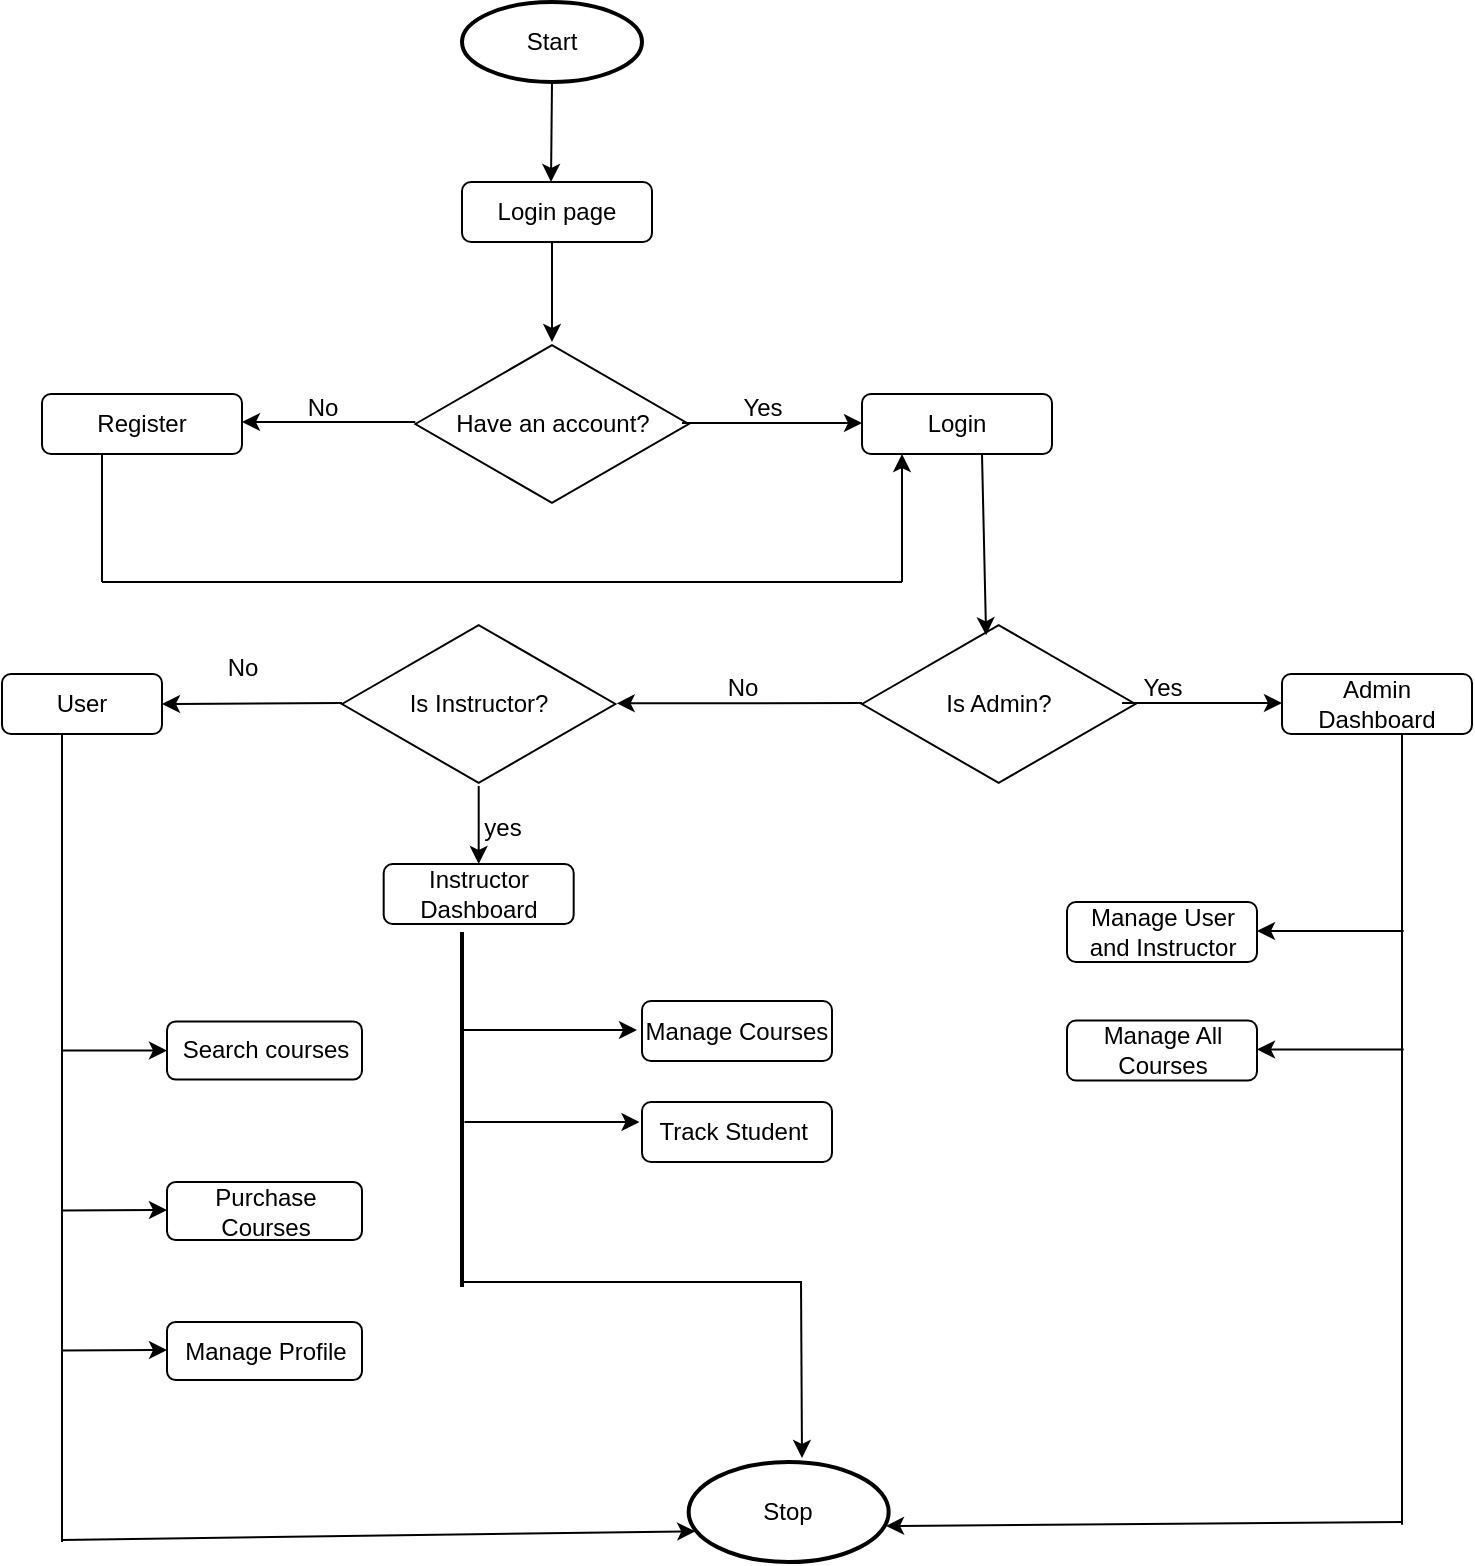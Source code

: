 <mxfile version="26.1.0">
  <diagram name="Page-1" id="zgjJQIXZQNN-yMdNNROe">
    <mxGraphModel dx="794" dy="454" grid="1" gridSize="10" guides="1" tooltips="1" connect="1" arrows="1" fold="1" page="1" pageScale="1" pageWidth="1100" pageHeight="850" math="0" shadow="0">
      <root>
        <mxCell id="0" />
        <mxCell id="1" parent="0" />
        <mxCell id="J3S1IeGs4ny68dF_lAir-1" value="Start" style="strokeWidth=2;html=1;shape=mxgraph.flowchart.start_1;whiteSpace=wrap;" vertex="1" parent="1">
          <mxGeometry x="460" y="80" width="90" height="40" as="geometry" />
        </mxCell>
        <mxCell id="J3S1IeGs4ny68dF_lAir-2" value="Login page" style="rounded=1;whiteSpace=wrap;html=1;" vertex="1" parent="1">
          <mxGeometry x="460" y="170" width="95" height="30" as="geometry" />
        </mxCell>
        <mxCell id="J3S1IeGs4ny68dF_lAir-5" value="Have an account?" style="html=1;whiteSpace=wrap;aspect=fixed;shape=isoRectangle;" vertex="1" parent="1">
          <mxGeometry x="436.66" y="250" width="136.67" height="82" as="geometry" />
        </mxCell>
        <mxCell id="J3S1IeGs4ny68dF_lAir-11" value="" style="endArrow=classic;html=1;rounded=0;" edge="1" parent="1">
          <mxGeometry width="50" height="50" relative="1" as="geometry">
            <mxPoint x="505" y="120" as="sourcePoint" />
            <mxPoint x="504.5" y="170" as="targetPoint" />
          </mxGeometry>
        </mxCell>
        <mxCell id="J3S1IeGs4ny68dF_lAir-15" value="" style="endArrow=classic;html=1;rounded=0;" edge="1" parent="1">
          <mxGeometry width="50" height="50" relative="1" as="geometry">
            <mxPoint x="436.66" y="290" as="sourcePoint" />
            <mxPoint x="350" y="290" as="targetPoint" />
          </mxGeometry>
        </mxCell>
        <mxCell id="J3S1IeGs4ny68dF_lAir-16" value="" style="endArrow=classic;html=1;rounded=0;" edge="1" parent="1">
          <mxGeometry width="50" height="50" relative="1" as="geometry">
            <mxPoint x="505" y="200" as="sourcePoint" />
            <mxPoint x="505" y="250" as="targetPoint" />
          </mxGeometry>
        </mxCell>
        <mxCell id="J3S1IeGs4ny68dF_lAir-18" value="No" style="text;html=1;align=center;verticalAlign=middle;resizable=0;points=[];autosize=1;strokeColor=none;fillColor=none;" vertex="1" parent="1">
          <mxGeometry x="370" y="268" width="40" height="30" as="geometry" />
        </mxCell>
        <mxCell id="J3S1IeGs4ny68dF_lAir-19" value="" style="endArrow=classic;html=1;rounded=0;" edge="1" parent="1">
          <mxGeometry width="50" height="50" relative="1" as="geometry">
            <mxPoint x="570" y="290.5" as="sourcePoint" />
            <mxPoint x="660" y="290.5" as="targetPoint" />
          </mxGeometry>
        </mxCell>
        <mxCell id="J3S1IeGs4ny68dF_lAir-20" value="Yes" style="text;html=1;align=center;verticalAlign=middle;resizable=0;points=[];autosize=1;strokeColor=none;fillColor=none;" vertex="1" parent="1">
          <mxGeometry x="590" y="268" width="40" height="30" as="geometry" />
        </mxCell>
        <mxCell id="J3S1IeGs4ny68dF_lAir-23" value="" style="endArrow=none;html=1;rounded=0;" edge="1" parent="1">
          <mxGeometry width="50" height="50" relative="1" as="geometry">
            <mxPoint x="280" y="306" as="sourcePoint" />
            <mxPoint x="280" y="370" as="targetPoint" />
          </mxGeometry>
        </mxCell>
        <mxCell id="J3S1IeGs4ny68dF_lAir-24" value="" style="endArrow=none;html=1;rounded=0;" edge="1" parent="1">
          <mxGeometry width="50" height="50" relative="1" as="geometry">
            <mxPoint x="680" y="370" as="sourcePoint" />
            <mxPoint x="280" y="370" as="targetPoint" />
          </mxGeometry>
        </mxCell>
        <mxCell id="J3S1IeGs4ny68dF_lAir-25" value="" style="endArrow=classic;html=1;rounded=0;" edge="1" parent="1">
          <mxGeometry width="50" height="50" relative="1" as="geometry">
            <mxPoint x="680" y="370" as="sourcePoint" />
            <mxPoint x="680" y="306" as="targetPoint" />
          </mxGeometry>
        </mxCell>
        <mxCell id="J3S1IeGs4ny68dF_lAir-26" value="Is Admin?" style="html=1;whiteSpace=wrap;aspect=fixed;shape=isoRectangle;" vertex="1" parent="1">
          <mxGeometry x="660" y="390" width="136.67" height="82" as="geometry" />
        </mxCell>
        <mxCell id="J3S1IeGs4ny68dF_lAir-29" value="" style="endArrow=classic;html=1;rounded=0;entryX=0.454;entryY=0.081;entryDx=0;entryDy=0;entryPerimeter=0;" edge="1" parent="1" target="J3S1IeGs4ny68dF_lAir-26">
          <mxGeometry width="50" height="50" relative="1" as="geometry">
            <mxPoint x="720.0" y="306" as="sourcePoint" />
            <mxPoint x="720" y="390" as="targetPoint" />
          </mxGeometry>
        </mxCell>
        <mxCell id="J3S1IeGs4ny68dF_lAir-32" value="" style="endArrow=classic;html=1;rounded=0;" edge="1" parent="1">
          <mxGeometry width="50" height="50" relative="1" as="geometry">
            <mxPoint x="790" y="430.5" as="sourcePoint" />
            <mxPoint x="870" y="430.5" as="targetPoint" />
          </mxGeometry>
        </mxCell>
        <mxCell id="J3S1IeGs4ny68dF_lAir-36" value="Login" style="rounded=1;whiteSpace=wrap;html=1;" vertex="1" parent="1">
          <mxGeometry x="660" y="276" width="95" height="30" as="geometry" />
        </mxCell>
        <mxCell id="J3S1IeGs4ny68dF_lAir-37" value="Register" style="rounded=1;whiteSpace=wrap;html=1;" vertex="1" parent="1">
          <mxGeometry x="250" y="276" width="100" height="30" as="geometry" />
        </mxCell>
        <mxCell id="J3S1IeGs4ny68dF_lAir-40" value="Admin Dashboard" style="rounded=1;whiteSpace=wrap;html=1;" vertex="1" parent="1">
          <mxGeometry x="870" y="416" width="95" height="30" as="geometry" />
        </mxCell>
        <mxCell id="J3S1IeGs4ny68dF_lAir-41" value="Search courses" style="whiteSpace=wrap;html=1;rounded=1;" vertex="1" parent="1">
          <mxGeometry x="312.5" y="589.75" width="97.5" height="29" as="geometry" />
        </mxCell>
        <mxCell id="J3S1IeGs4ny68dF_lAir-44" value="Purchase Courses" style="whiteSpace=wrap;html=1;rounded=1;" vertex="1" parent="1">
          <mxGeometry x="312.5" y="670" width="97.5" height="29" as="geometry" />
        </mxCell>
        <mxCell id="J3S1IeGs4ny68dF_lAir-45" value="Manage Profile" style="whiteSpace=wrap;html=1;rounded=1;" vertex="1" parent="1">
          <mxGeometry x="312.5" y="740" width="97.5" height="29" as="geometry" />
        </mxCell>
        <mxCell id="J3S1IeGs4ny68dF_lAir-60" style="edgeStyle=orthogonalEdgeStyle;rounded=0;orthogonalLoop=1;jettySize=auto;html=1;entryX=0.5;entryY=0;entryDx=0;entryDy=0;" edge="1" parent="1" source="J3S1IeGs4ny68dF_lAir-48" target="J3S1IeGs4ny68dF_lAir-53">
          <mxGeometry relative="1" as="geometry" />
        </mxCell>
        <mxCell id="J3S1IeGs4ny68dF_lAir-48" value="Is Instructor?" style="html=1;whiteSpace=wrap;aspect=fixed;shape=isoRectangle;" vertex="1" parent="1">
          <mxGeometry x="400" y="390" width="136.67" height="82" as="geometry" />
        </mxCell>
        <mxCell id="J3S1IeGs4ny68dF_lAir-50" value="" style="endArrow=classic;html=1;rounded=0;entryX=1.005;entryY=0.496;entryDx=0;entryDy=0;entryPerimeter=0;" edge="1" parent="1" target="J3S1IeGs4ny68dF_lAir-48">
          <mxGeometry width="50" height="50" relative="1" as="geometry">
            <mxPoint x="660.0" y="430.5" as="sourcePoint" />
            <mxPoint x="540" y="431" as="targetPoint" />
          </mxGeometry>
        </mxCell>
        <mxCell id="J3S1IeGs4ny68dF_lAir-51" value="No" style="text;html=1;align=center;verticalAlign=middle;resizable=0;points=[];autosize=1;strokeColor=none;fillColor=none;" vertex="1" parent="1">
          <mxGeometry x="580" y="408" width="40" height="30" as="geometry" />
        </mxCell>
        <mxCell id="J3S1IeGs4ny68dF_lAir-52" value="Yes" style="text;html=1;align=center;verticalAlign=middle;resizable=0;points=[];autosize=1;strokeColor=none;fillColor=none;" vertex="1" parent="1">
          <mxGeometry x="790" y="408" width="40" height="30" as="geometry" />
        </mxCell>
        <mxCell id="J3S1IeGs4ny68dF_lAir-53" value="Instructor Dashboard" style="rounded=1;whiteSpace=wrap;html=1;" vertex="1" parent="1">
          <mxGeometry x="420.84" y="511" width="95" height="30" as="geometry" />
        </mxCell>
        <mxCell id="J3S1IeGs4ny68dF_lAir-55" value="Stop" style="strokeWidth=2;html=1;shape=mxgraph.flowchart.start_1;whiteSpace=wrap;" vertex="1" parent="1">
          <mxGeometry x="573.33" y="810" width="100" height="50" as="geometry" />
        </mxCell>
        <mxCell id="J3S1IeGs4ny68dF_lAir-56" value="" style="line;strokeWidth=2;html=1;rotation=90;" vertex="1" parent="1">
          <mxGeometry x="371.25" y="628.75" width="177.5" height="10" as="geometry" />
        </mxCell>
        <mxCell id="J3S1IeGs4ny68dF_lAir-59" value="" style="endArrow=classic;html=1;rounded=0;" edge="1" parent="1">
          <mxGeometry width="50" height="50" relative="1" as="geometry">
            <mxPoint x="460" y="594" as="sourcePoint" />
            <mxPoint x="547.5" y="594" as="targetPoint" />
          </mxGeometry>
        </mxCell>
        <mxCell id="J3S1IeGs4ny68dF_lAir-61" value="Manage Courses" style="rounded=1;whiteSpace=wrap;html=1;" vertex="1" parent="1">
          <mxGeometry x="550" y="579.5" width="95" height="30" as="geometry" />
        </mxCell>
        <mxCell id="J3S1IeGs4ny68dF_lAir-62" value="" style="endArrow=classic;html=1;rounded=0;" edge="1" parent="1">
          <mxGeometry width="50" height="50" relative="1" as="geometry">
            <mxPoint x="461.25" y="640" as="sourcePoint" />
            <mxPoint x="548.75" y="640" as="targetPoint" />
          </mxGeometry>
        </mxCell>
        <mxCell id="J3S1IeGs4ny68dF_lAir-63" value="Track Student&amp;nbsp;" style="rounded=1;whiteSpace=wrap;html=1;" vertex="1" parent="1">
          <mxGeometry x="550" y="630" width="95" height="30" as="geometry" />
        </mxCell>
        <mxCell id="J3S1IeGs4ny68dF_lAir-70" value="" style="endArrow=classic;html=1;rounded=0;entryX=0;entryY=0.5;entryDx=0;entryDy=0;" edge="1" parent="1" target="J3S1IeGs4ny68dF_lAir-41">
          <mxGeometry width="50" height="50" relative="1" as="geometry">
            <mxPoint x="260" y="604.25" as="sourcePoint" />
            <mxPoint x="310" y="604" as="targetPoint" />
          </mxGeometry>
        </mxCell>
        <mxCell id="J3S1IeGs4ny68dF_lAir-75" value="yes" style="text;html=1;align=center;verticalAlign=middle;resizable=0;points=[];autosize=1;strokeColor=none;fillColor=none;" vertex="1" parent="1">
          <mxGeometry x="460" y="478" width="40" height="30" as="geometry" />
        </mxCell>
        <mxCell id="J3S1IeGs4ny68dF_lAir-76" value="" style="endArrow=classic;html=1;rounded=0;entryX=1;entryY=0.5;entryDx=0;entryDy=0;" edge="1" parent="1" target="J3S1IeGs4ny68dF_lAir-77">
          <mxGeometry width="50" height="50" relative="1" as="geometry">
            <mxPoint x="400" y="430.5" as="sourcePoint" />
            <mxPoint x="330" y="430.5" as="targetPoint" />
          </mxGeometry>
        </mxCell>
        <mxCell id="J3S1IeGs4ny68dF_lAir-77" value="User" style="rounded=1;whiteSpace=wrap;html=1;" vertex="1" parent="1">
          <mxGeometry x="230" y="416" width="80" height="30" as="geometry" />
        </mxCell>
        <mxCell id="J3S1IeGs4ny68dF_lAir-78" style="edgeStyle=orthogonalEdgeStyle;rounded=0;orthogonalLoop=1;jettySize=auto;html=1;exitX=0.5;exitY=1;exitDx=0;exitDy=0;" edge="1" parent="1" source="J3S1IeGs4ny68dF_lAir-77" target="J3S1IeGs4ny68dF_lAir-77">
          <mxGeometry relative="1" as="geometry" />
        </mxCell>
        <mxCell id="J3S1IeGs4ny68dF_lAir-80" value="" style="endArrow=none;html=1;rounded=0;" edge="1" parent="1">
          <mxGeometry width="50" height="50" relative="1" as="geometry">
            <mxPoint x="260" y="446" as="sourcePoint" />
            <mxPoint x="260" y="850" as="targetPoint" />
          </mxGeometry>
        </mxCell>
        <mxCell id="J3S1IeGs4ny68dF_lAir-81" value="No" style="text;html=1;align=center;verticalAlign=middle;resizable=0;points=[];autosize=1;strokeColor=none;fillColor=none;" vertex="1" parent="1">
          <mxGeometry x="330" y="398" width="40" height="30" as="geometry" />
        </mxCell>
        <mxCell id="J3S1IeGs4ny68dF_lAir-82" value="" style="endArrow=classic;html=1;rounded=0;entryX=0;entryY=0.5;entryDx=0;entryDy=0;" edge="1" parent="1">
          <mxGeometry width="50" height="50" relative="1" as="geometry">
            <mxPoint x="259.5" y="684.25" as="sourcePoint" />
            <mxPoint x="312.5" y="684" as="targetPoint" />
          </mxGeometry>
        </mxCell>
        <mxCell id="J3S1IeGs4ny68dF_lAir-83" value="" style="endArrow=classic;html=1;rounded=0;entryX=0;entryY=0.5;entryDx=0;entryDy=0;" edge="1" parent="1">
          <mxGeometry width="50" height="50" relative="1" as="geometry">
            <mxPoint x="259.5" y="754.25" as="sourcePoint" />
            <mxPoint x="312.5" y="754" as="targetPoint" />
          </mxGeometry>
        </mxCell>
        <mxCell id="J3S1IeGs4ny68dF_lAir-84" value="" style="endArrow=none;html=1;rounded=0;" edge="1" parent="1">
          <mxGeometry width="50" height="50" relative="1" as="geometry">
            <mxPoint x="460" y="720" as="sourcePoint" />
            <mxPoint x="630" y="720" as="targetPoint" />
          </mxGeometry>
        </mxCell>
        <mxCell id="J3S1IeGs4ny68dF_lAir-85" value="" style="endArrow=classic;html=1;rounded=0;" edge="1" parent="1">
          <mxGeometry width="50" height="50" relative="1" as="geometry">
            <mxPoint x="629.5" y="720" as="sourcePoint" />
            <mxPoint x="630" y="808" as="targetPoint" />
          </mxGeometry>
        </mxCell>
        <mxCell id="J3S1IeGs4ny68dF_lAir-86" value="" style="endArrow=classic;html=1;rounded=0;entryX=0.033;entryY=0.693;entryDx=0;entryDy=0;entryPerimeter=0;" edge="1" parent="1" target="J3S1IeGs4ny68dF_lAir-55">
          <mxGeometry width="50" height="50" relative="1" as="geometry">
            <mxPoint x="260" y="849" as="sourcePoint" />
            <mxPoint x="350" y="850" as="targetPoint" />
          </mxGeometry>
        </mxCell>
        <mxCell id="J3S1IeGs4ny68dF_lAir-91" value="" style="endArrow=none;html=1;rounded=0;" edge="1" parent="1">
          <mxGeometry width="50" height="50" relative="1" as="geometry">
            <mxPoint x="930" y="446" as="sourcePoint" />
            <mxPoint x="930" y="841.333" as="targetPoint" />
          </mxGeometry>
        </mxCell>
        <mxCell id="J3S1IeGs4ny68dF_lAir-92" value="" style="endArrow=classic;html=1;rounded=0;entryX=0.987;entryY=0.64;entryDx=0;entryDy=0;entryPerimeter=0;" edge="1" parent="1" target="J3S1IeGs4ny68dF_lAir-55">
          <mxGeometry width="50" height="50" relative="1" as="geometry">
            <mxPoint x="930" y="840" as="sourcePoint" />
            <mxPoint x="850" y="840.667" as="targetPoint" />
          </mxGeometry>
        </mxCell>
        <mxCell id="J3S1IeGs4ny68dF_lAir-94" value="Manage User and Instructor" style="rounded=1;whiteSpace=wrap;html=1;" vertex="1" parent="1">
          <mxGeometry x="762.5" y="530" width="95" height="30" as="geometry" />
        </mxCell>
        <mxCell id="J3S1IeGs4ny68dF_lAir-95" value="Manage All Courses" style="rounded=1;whiteSpace=wrap;html=1;" vertex="1" parent="1">
          <mxGeometry x="762.5" y="589.25" width="95" height="30" as="geometry" />
        </mxCell>
        <mxCell id="J3S1IeGs4ny68dF_lAir-96" value="" style="endArrow=classic;html=1;rounded=0;" edge="1" parent="1">
          <mxGeometry width="50" height="50" relative="1" as="geometry">
            <mxPoint x="930.83" y="544.5" as="sourcePoint" />
            <mxPoint x="857.5" y="544.5" as="targetPoint" />
          </mxGeometry>
        </mxCell>
        <mxCell id="J3S1IeGs4ny68dF_lAir-98" value="" style="endArrow=classic;html=1;rounded=0;" edge="1" parent="1">
          <mxGeometry width="50" height="50" relative="1" as="geometry">
            <mxPoint x="930.83" y="603.75" as="sourcePoint" />
            <mxPoint x="857.5" y="603.75" as="targetPoint" />
          </mxGeometry>
        </mxCell>
      </root>
    </mxGraphModel>
  </diagram>
</mxfile>
